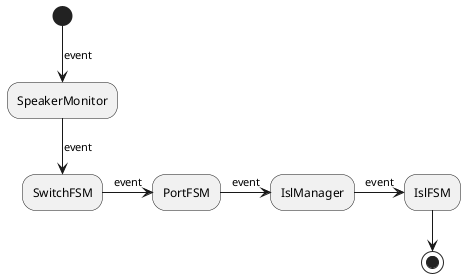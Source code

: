 @startuml
(*) -d-> [event] SpeakerMonitor
-d-> [event] SwitchFSM
-r-> [event] PortFSM
-r-> [event] IslManager
-r-> [event] IslFSM
-d-> (*)
@enduml
